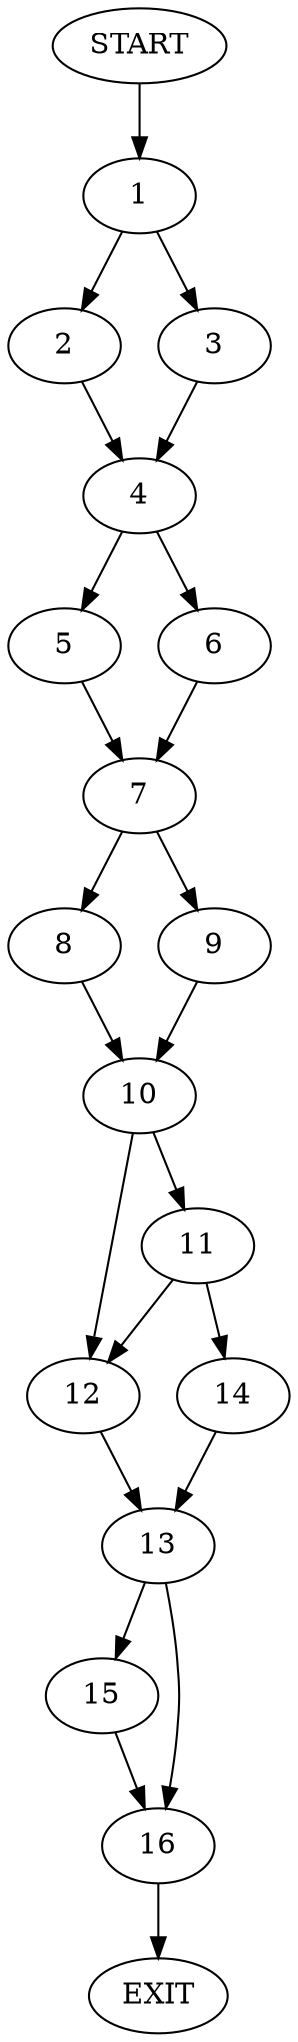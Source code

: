 digraph {
0 [label="START"]
17 [label="EXIT"]
0 -> 1
1 -> 2
1 -> 3
3 -> 4
2 -> 4
4 -> 5
4 -> 6
5 -> 7
6 -> 7
7 -> 8
7 -> 9
8 -> 10
9 -> 10
10 -> 11
10 -> 12
12 -> 13
11 -> 14
11 -> 12
14 -> 13
13 -> 15
13 -> 16
16 -> 17
15 -> 16
}
